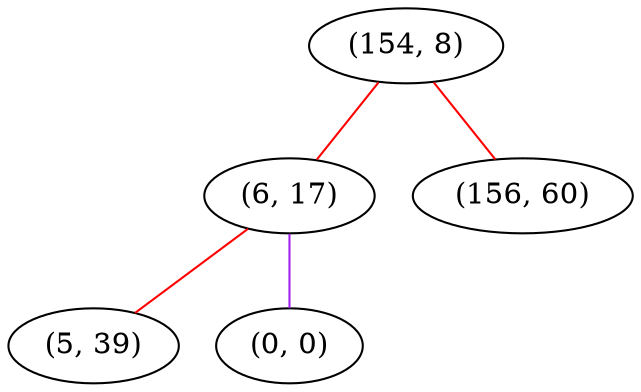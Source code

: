 graph "" {
"(154, 8)";
"(6, 17)";
"(5, 39)";
"(156, 60)";
"(0, 0)";
"(154, 8)" -- "(6, 17)"  [color=red, key=0, weight=1];
"(154, 8)" -- "(156, 60)"  [color=red, key=0, weight=1];
"(6, 17)" -- "(5, 39)"  [color=red, key=0, weight=1];
"(6, 17)" -- "(0, 0)"  [color=purple, key=0, weight=4];
}
